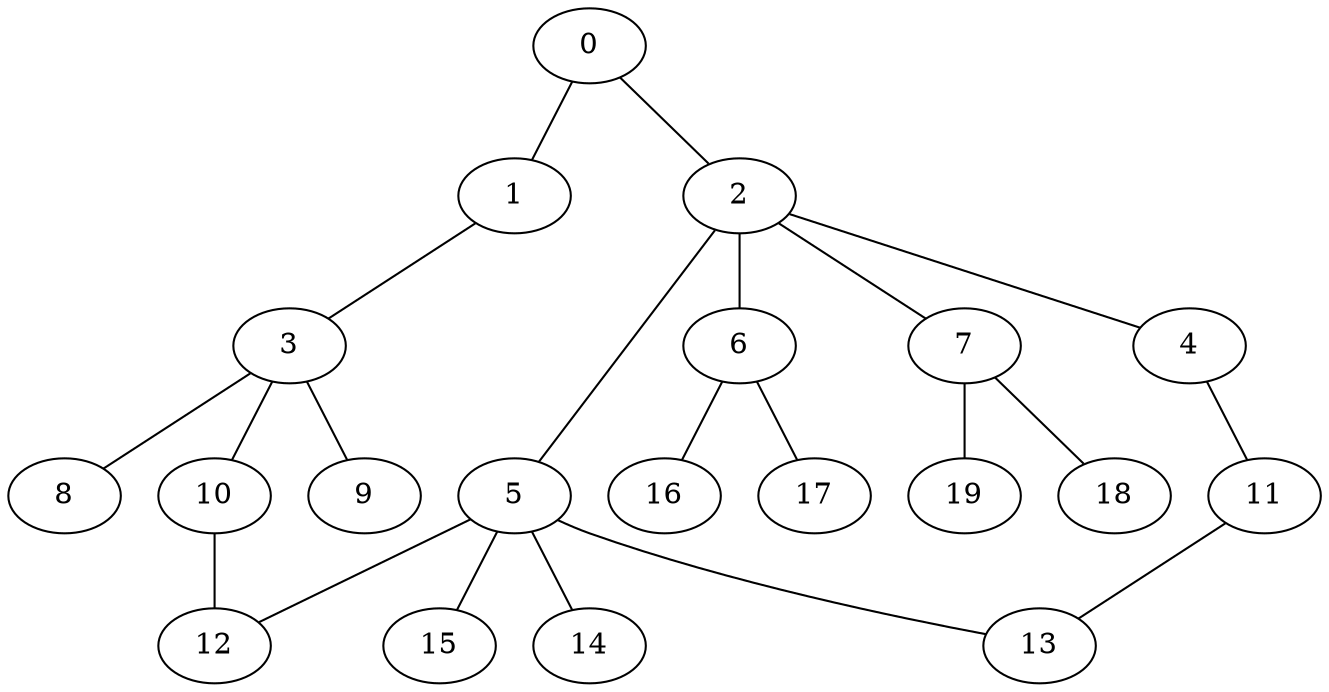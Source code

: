 
graph graphname {
    0 -- 1
0 -- 2
1 -- 3
2 -- 4
2 -- 5
2 -- 6
2 -- 7
3 -- 8
3 -- 10
3 -- 9
4 -- 11
5 -- 12
5 -- 13
5 -- 14
5 -- 15
6 -- 16
6 -- 17
7 -- 19
7 -- 18
10 -- 12
11 -- 13

}
